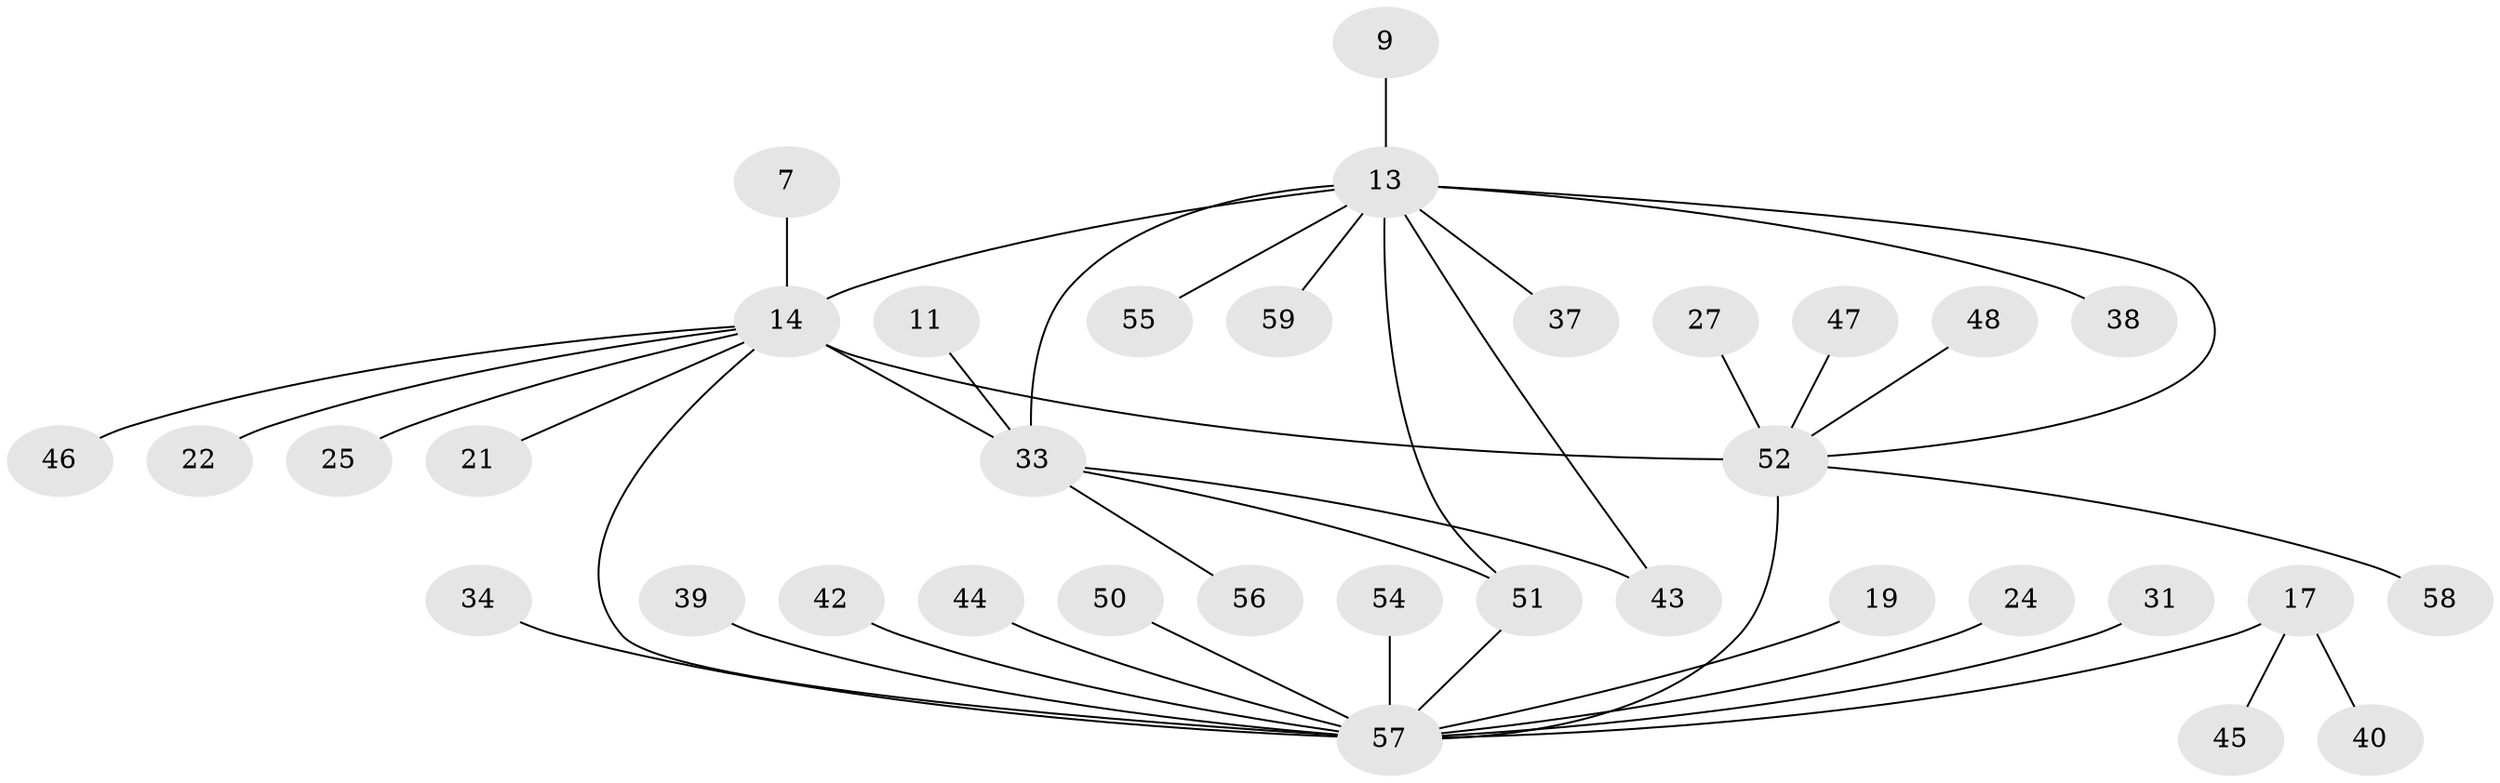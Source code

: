 // original degree distribution, {10: 0.03389830508474576, 3: 0.2033898305084746, 12: 0.03389830508474576, 4: 0.03389830508474576, 2: 0.15254237288135594, 8: 0.03389830508474576, 1: 0.4915254237288136, 7: 0.01694915254237288}
// Generated by graph-tools (version 1.1) at 2025/51/03/04/25 21:51:44]
// undirected, 35 vertices, 40 edges
graph export_dot {
graph [start="1"]
  node [color=gray90,style=filled];
  7;
  9;
  11;
  13 [super="+4"];
  14 [super="+3"];
  17 [super="+15"];
  19;
  21;
  22;
  24;
  25;
  27;
  31 [super="+28"];
  33 [super="+8"];
  34;
  37;
  38;
  39;
  40;
  42 [super="+16+23+35"];
  43 [super="+20"];
  44;
  45;
  46;
  47;
  48 [super="+32"];
  50;
  51 [super="+41"];
  52 [super="+49+26"];
  54 [super="+53"];
  55;
  56;
  57 [super="+29+36"];
  58;
  59;
  7 -- 14 [weight=2];
  9 -- 13;
  11 -- 33;
  13 -- 14 [weight=2];
  13 -- 33;
  13 -- 37;
  13 -- 38;
  13 -- 51 [weight=2];
  13 -- 55;
  13 -- 59;
  13 -- 43;
  13 -- 52 [weight=2];
  14 -- 52 [weight=4];
  14 -- 46;
  14 -- 21;
  14 -- 22;
  14 -- 25;
  14 -- 57 [weight=3];
  14 -- 33 [weight=2];
  17 -- 40;
  17 -- 45;
  17 -- 57 [weight=2];
  19 -- 57;
  24 -- 57;
  27 -- 52;
  31 -- 57;
  33 -- 51;
  33 -- 56;
  33 -- 43;
  34 -- 57;
  39 -- 57;
  42 -- 57;
  44 -- 57;
  47 -- 52;
  48 -- 52;
  50 -- 57;
  51 -- 57 [weight=2];
  52 -- 57;
  52 -- 58;
  54 -- 57 [weight=2];
}
